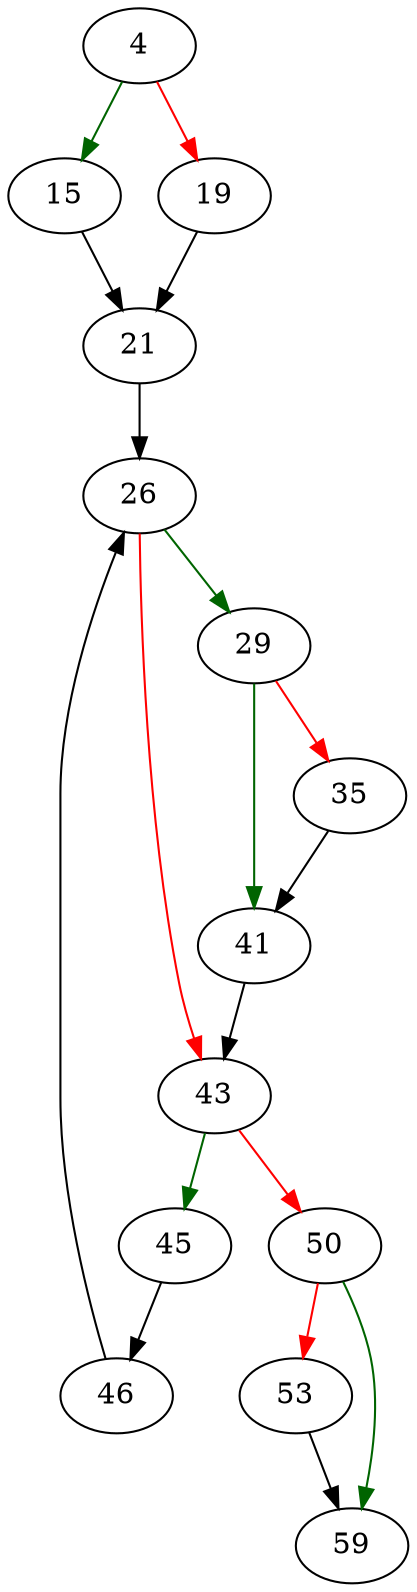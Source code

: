 strict digraph "getRowTrigger" {
	// Node definitions.
	4 [entry=true];
	15;
	19;
	21;
	26;
	29;
	43;
	41;
	35;
	45;
	50;
	46;
	59;
	53;

	// Edge definitions.
	4 -> 15 [
		color=darkgreen
		cond=true
	];
	4 -> 19 [
		color=red
		cond=false
	];
	15 -> 21;
	19 -> 21;
	21 -> 26;
	26 -> 29 [
		color=darkgreen
		cond=true
	];
	26 -> 43 [
		color=red
		cond=false
	];
	29 -> 41 [
		color=darkgreen
		cond=true
	];
	29 -> 35 [
		color=red
		cond=false
	];
	43 -> 45 [
		color=darkgreen
		cond=true
	];
	43 -> 50 [
		color=red
		cond=false
	];
	41 -> 43;
	35 -> 41;
	45 -> 46;
	50 -> 59 [
		color=darkgreen
		cond=true
	];
	50 -> 53 [
		color=red
		cond=false
	];
	46 -> 26;
	53 -> 59;
}
